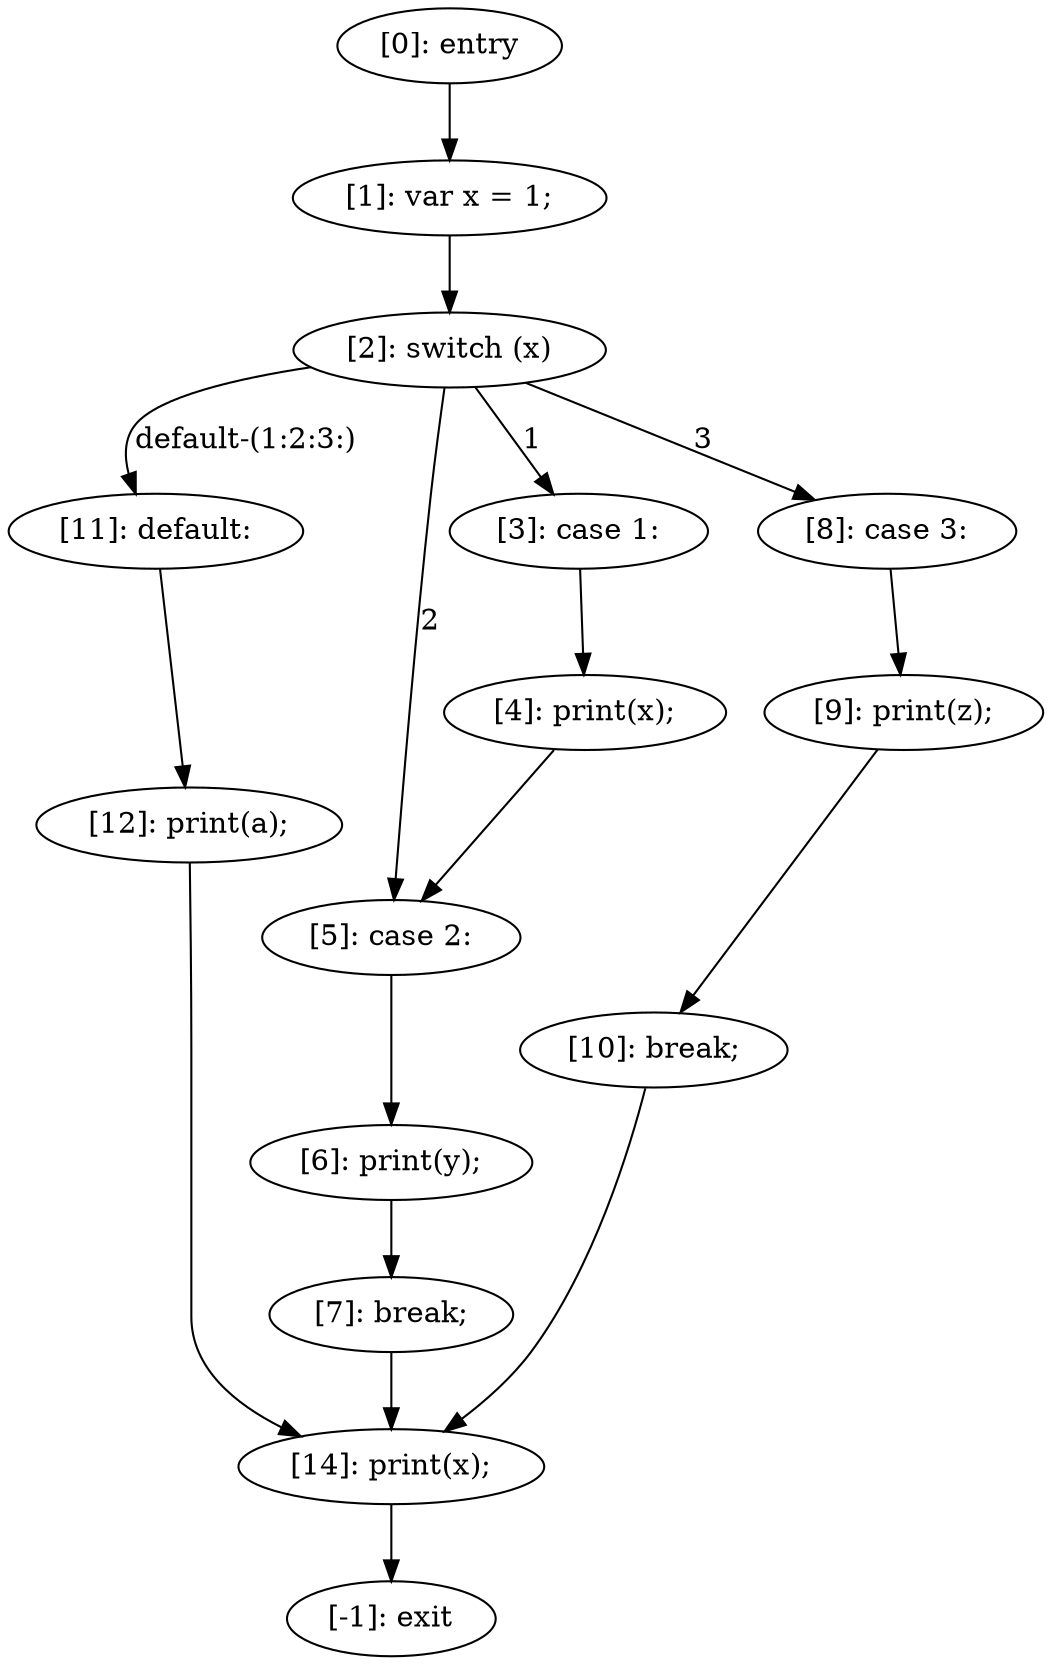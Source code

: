 digraph {
"0" [label="[2]: switch (x)"] 
"1" [label="[3]: case 1:\n"] 
"2" [label="[14]: print(x);\n"] 
"3" [label="[11]: default:\n"] 
"4" [label="[4]: print(x);\n"] 
"5" [label="[8]: case 3:\n"] 
"6" [label="[6]: print(y);\n"] 
"7" [label="[-1]: exit"] 
"8" [label="[0]: entry"] 
"9" [label="[7]: break;\n"] 
"10" [label="[12]: print(a);\n"] 
"11" [label="[10]: break;\n"] 
"12" [label="[1]: var x = 1;\n"] 
"13" [label="[5]: case 2:\n"] 
"14" [label="[9]: print(z);\n"] 
"0" -> "1" [label="1"] 
"0" -> "13" [label="2"] 
"0" -> "5" [label="3"] 
"0" -> "3" [label="default-(1:2:3:)"] 
"1" -> "4" [label=""] 
"2" -> "7" [label=""] 
"3" -> "10" [label=""] 
"4" -> "13" [label=""] 
"5" -> "14" [label=""] 
"6" -> "9" [label=""] 
"8" -> "12" [label=""] 
"9" -> "2" [label=""] 
"10" -> "2" [label=""] 
"11" -> "2" [label=""] 
"12" -> "0" [label=""] 
"13" -> "6" [label=""] 
"14" -> "11" [label=""] 
}
